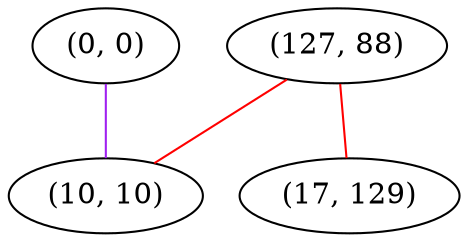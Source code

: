graph "" {
"(0, 0)";
"(127, 88)";
"(17, 129)";
"(10, 10)";
"(0, 0)" -- "(10, 10)"  [color=purple, key=0, weight=4];
"(127, 88)" -- "(17, 129)"  [color=red, key=0, weight=1];
"(127, 88)" -- "(10, 10)"  [color=red, key=0, weight=1];
}
